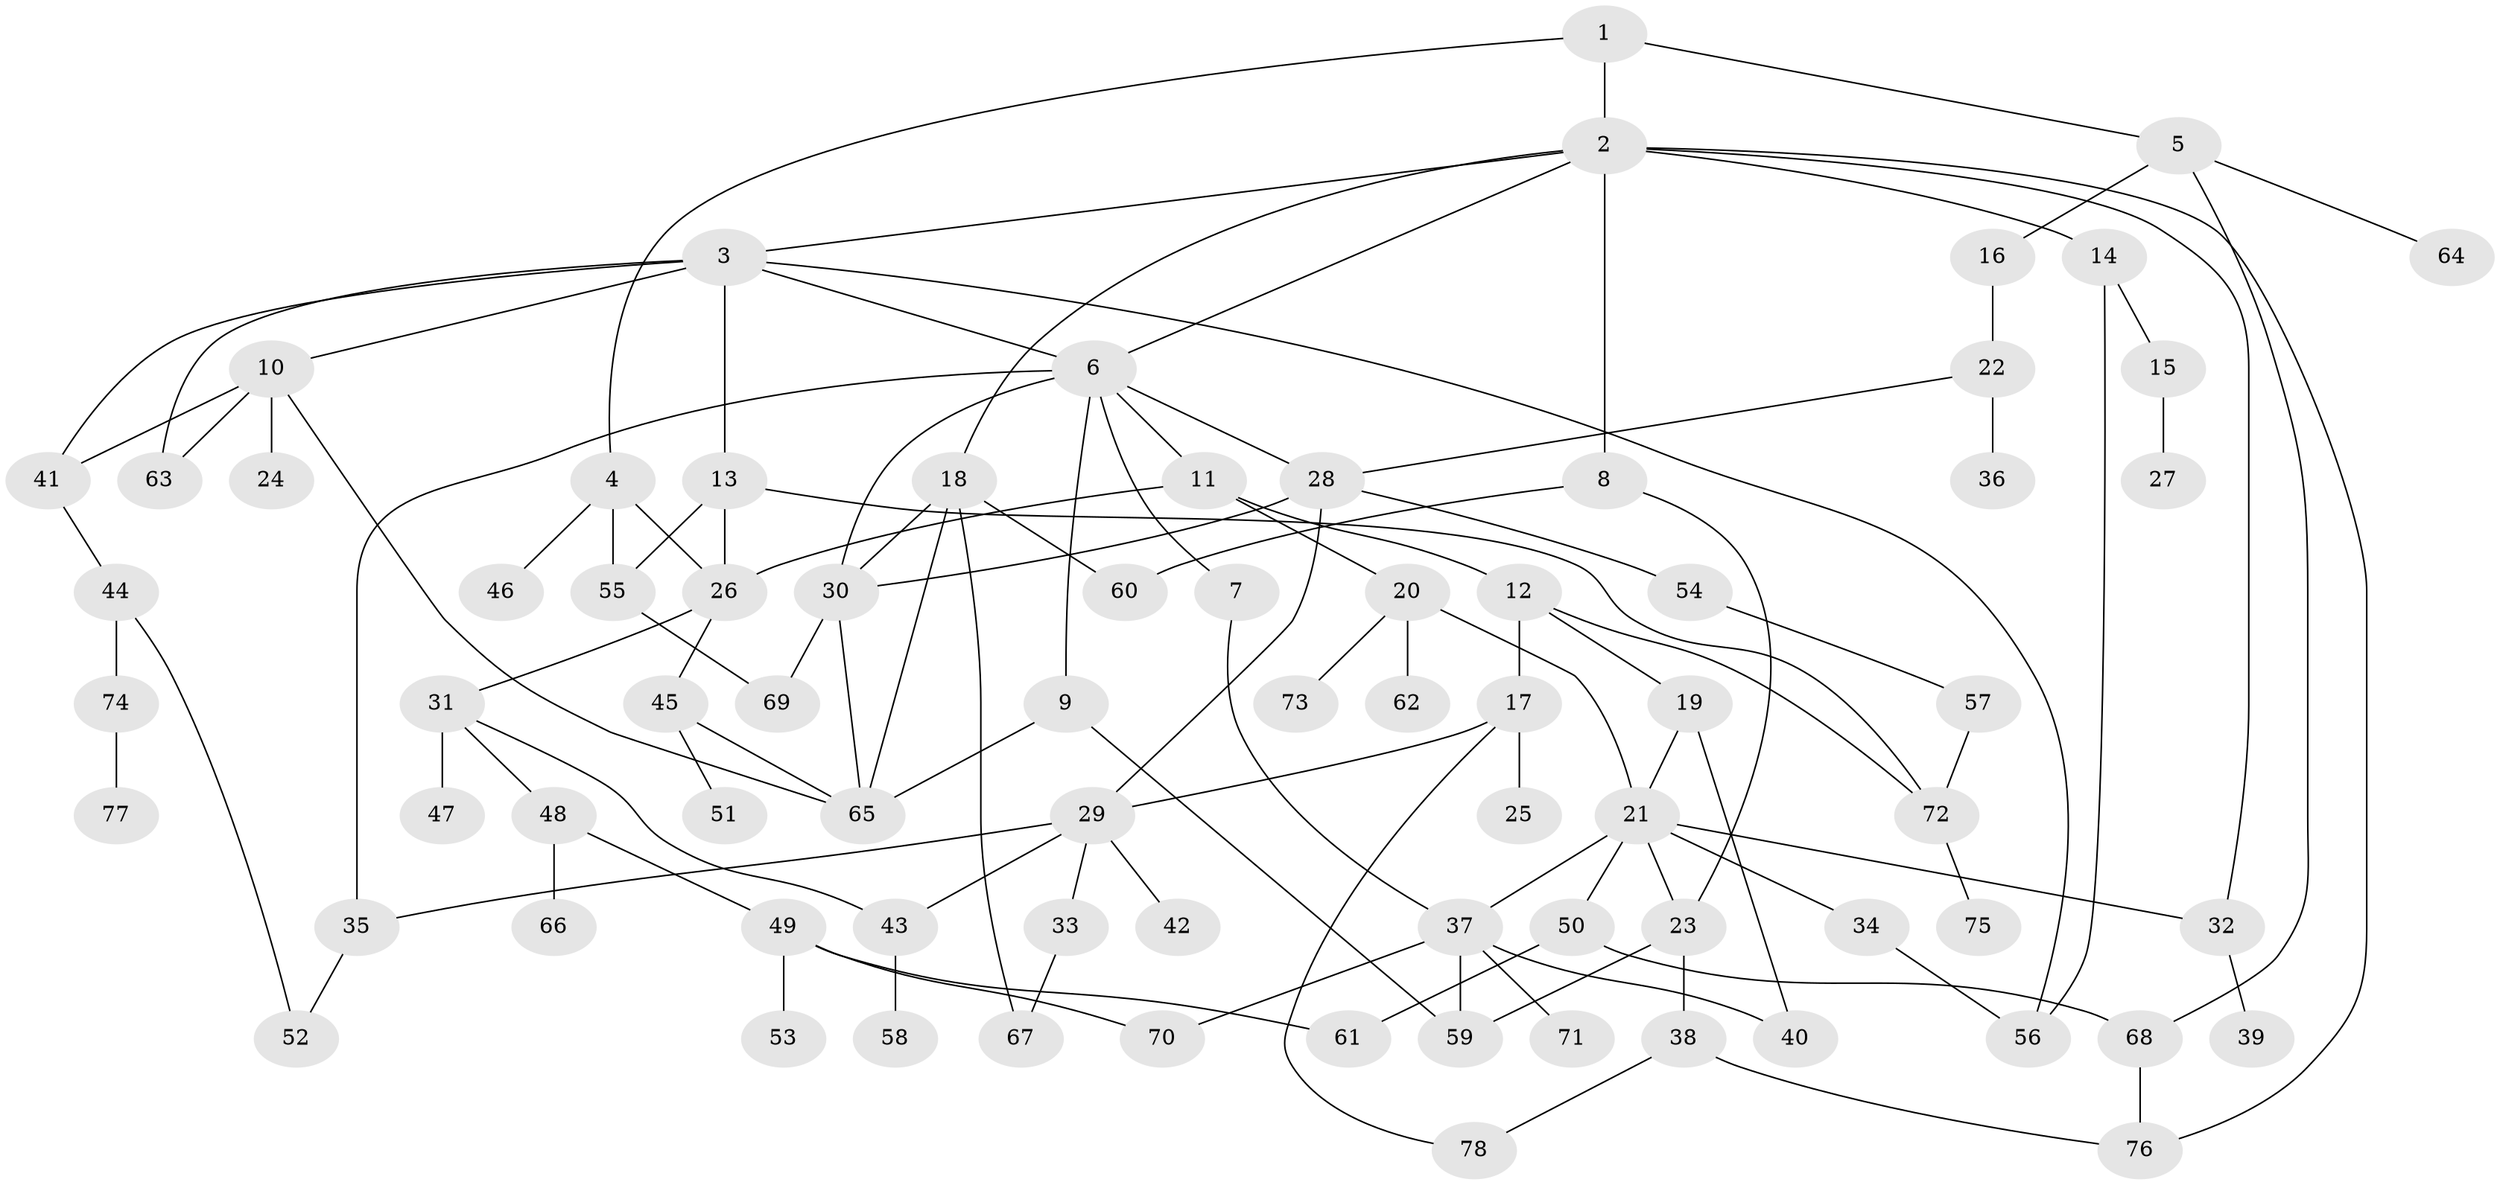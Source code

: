 // coarse degree distribution, {5: 0.0784313725490196, 9: 0.0392156862745098, 3: 0.13725490196078433, 10: 0.0196078431372549, 2: 0.23529411764705882, 6: 0.058823529411764705, 4: 0.11764705882352941, 1: 0.27450980392156865, 8: 0.0196078431372549, 7: 0.0196078431372549}
// Generated by graph-tools (version 1.1) at 2025/51/02/27/25 19:51:36]
// undirected, 78 vertices, 114 edges
graph export_dot {
graph [start="1"]
  node [color=gray90,style=filled];
  1;
  2;
  3;
  4;
  5;
  6;
  7;
  8;
  9;
  10;
  11;
  12;
  13;
  14;
  15;
  16;
  17;
  18;
  19;
  20;
  21;
  22;
  23;
  24;
  25;
  26;
  27;
  28;
  29;
  30;
  31;
  32;
  33;
  34;
  35;
  36;
  37;
  38;
  39;
  40;
  41;
  42;
  43;
  44;
  45;
  46;
  47;
  48;
  49;
  50;
  51;
  52;
  53;
  54;
  55;
  56;
  57;
  58;
  59;
  60;
  61;
  62;
  63;
  64;
  65;
  66;
  67;
  68;
  69;
  70;
  71;
  72;
  73;
  74;
  75;
  76;
  77;
  78;
  1 -- 2;
  1 -- 4;
  1 -- 5;
  2 -- 3;
  2 -- 6;
  2 -- 8;
  2 -- 14;
  2 -- 18;
  2 -- 32;
  2 -- 76;
  3 -- 10;
  3 -- 13;
  3 -- 41;
  3 -- 56;
  3 -- 6;
  3 -- 63;
  4 -- 46;
  4 -- 55;
  4 -- 26;
  5 -- 16;
  5 -- 64;
  5 -- 68;
  6 -- 7;
  6 -- 9;
  6 -- 11;
  6 -- 28;
  6 -- 30;
  6 -- 35;
  7 -- 37;
  8 -- 23;
  8 -- 60;
  9 -- 59;
  9 -- 65;
  10 -- 24;
  10 -- 63;
  10 -- 65;
  10 -- 41;
  11 -- 12;
  11 -- 20;
  11 -- 26;
  12 -- 17;
  12 -- 19;
  12 -- 72;
  13 -- 26;
  13 -- 72;
  13 -- 55;
  14 -- 15;
  14 -- 56;
  15 -- 27;
  16 -- 22;
  17 -- 25;
  17 -- 29;
  17 -- 78;
  18 -- 30;
  18 -- 60;
  18 -- 67;
  18 -- 65;
  19 -- 40;
  19 -- 21;
  20 -- 21;
  20 -- 62;
  20 -- 73;
  21 -- 34;
  21 -- 50;
  21 -- 32;
  21 -- 37;
  21 -- 23;
  22 -- 36;
  22 -- 28;
  23 -- 38;
  23 -- 59;
  26 -- 31;
  26 -- 45;
  28 -- 54;
  28 -- 30;
  28 -- 29;
  29 -- 33;
  29 -- 35;
  29 -- 42;
  29 -- 43;
  30 -- 69;
  30 -- 65;
  31 -- 43;
  31 -- 47;
  31 -- 48;
  32 -- 39;
  33 -- 67;
  34 -- 56;
  35 -- 52;
  37 -- 40;
  37 -- 70;
  37 -- 71;
  37 -- 59;
  38 -- 76;
  38 -- 78;
  41 -- 44;
  43 -- 58;
  44 -- 52;
  44 -- 74;
  45 -- 51;
  45 -- 65;
  48 -- 49;
  48 -- 66;
  49 -- 53;
  49 -- 61;
  49 -- 70;
  50 -- 61;
  50 -- 68;
  54 -- 57;
  55 -- 69;
  57 -- 72;
  68 -- 76;
  72 -- 75;
  74 -- 77;
}
